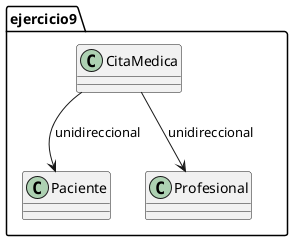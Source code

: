 @startuml
package ejercicio9 {
 class CitaMedica
 class Paciente
 class Profesional
 CitaMedica --> Paciente : unidireccional
 CitaMedica --> Profesional : unidireccional
}
@enduml
